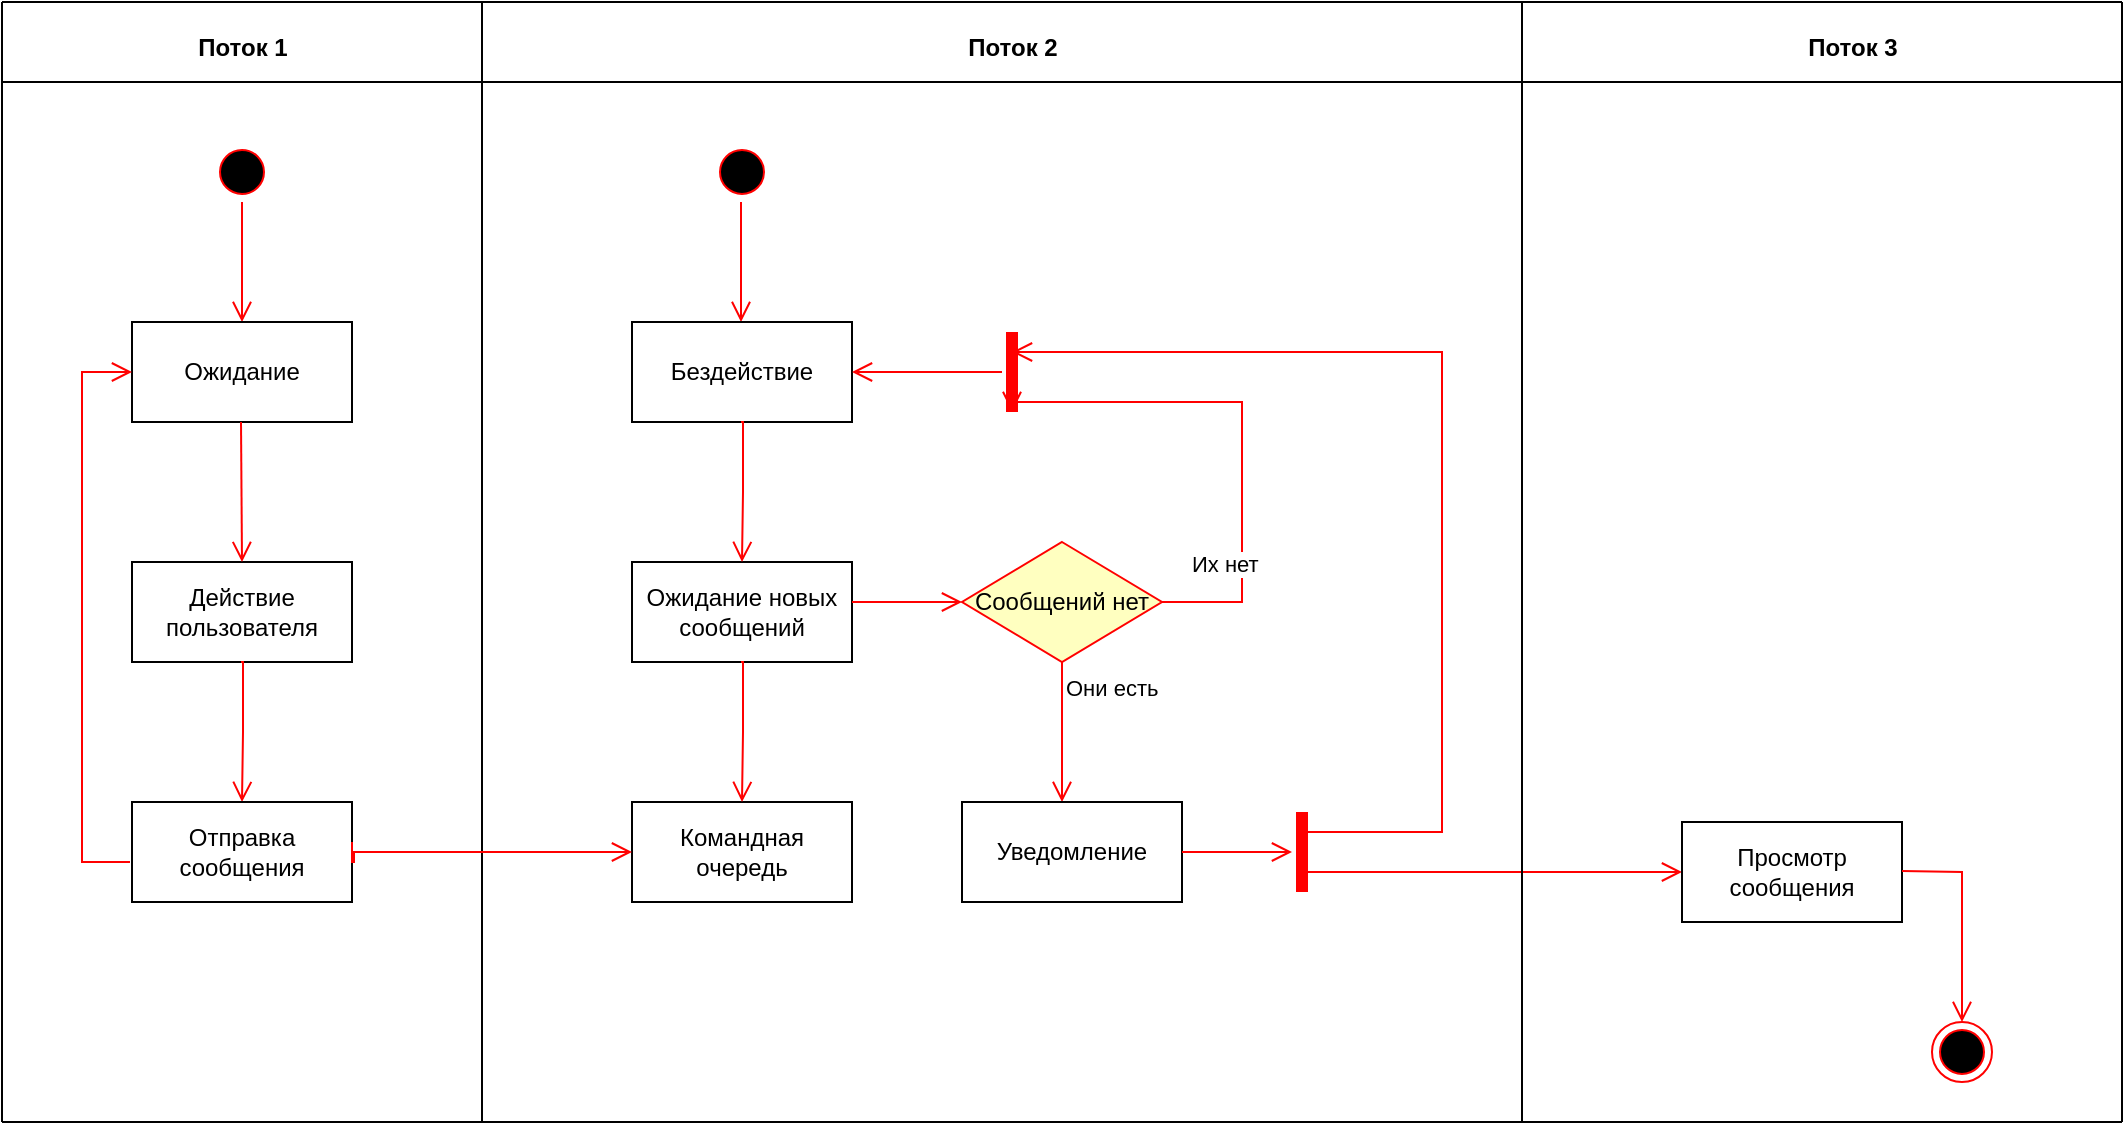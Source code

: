 <mxfile version="21.1.6" type="github">
  <diagram name="Page-1" id="s5odUGZ4UGZRrFUFLIFI">
    <mxGraphModel dx="1364" dy="730" grid="1" gridSize="10" guides="1" tooltips="1" connect="1" arrows="1" fold="1" page="1" pageScale="1" pageWidth="3300" pageHeight="4681" math="0" shadow="0">
      <root>
        <mxCell id="0" />
        <mxCell id="1" parent="0" />
        <mxCell id="0ncINhCNQhol7j3XRPfQ-1" value="" style="endArrow=none;html=1;rounded=0;" parent="1" edge="1">
          <mxGeometry width="50" height="50" relative="1" as="geometry">
            <mxPoint x="240" y="120" as="sourcePoint" />
            <mxPoint x="1300" y="120" as="targetPoint" />
          </mxGeometry>
        </mxCell>
        <mxCell id="0ncINhCNQhol7j3XRPfQ-2" value="" style="endArrow=none;html=1;rounded=0;" parent="1" edge="1">
          <mxGeometry width="50" height="50" relative="1" as="geometry">
            <mxPoint x="240" y="680" as="sourcePoint" />
            <mxPoint x="240" y="120" as="targetPoint" />
          </mxGeometry>
        </mxCell>
        <mxCell id="0ncINhCNQhol7j3XRPfQ-3" value="" style="endArrow=none;html=1;rounded=0;" parent="1" edge="1">
          <mxGeometry width="50" height="50" relative="1" as="geometry">
            <mxPoint x="240" y="160" as="sourcePoint" />
            <mxPoint x="1300" y="160" as="targetPoint" />
          </mxGeometry>
        </mxCell>
        <mxCell id="0ncINhCNQhol7j3XRPfQ-4" value="" style="endArrow=none;html=1;rounded=0;" parent="1" edge="1">
          <mxGeometry width="50" height="50" relative="1" as="geometry">
            <mxPoint x="480" y="680" as="sourcePoint" />
            <mxPoint x="480" y="120" as="targetPoint" />
          </mxGeometry>
        </mxCell>
        <mxCell id="0ncINhCNQhol7j3XRPfQ-6" value="" style="ellipse;html=1;shape=startState;fillColor=#000000;strokeColor=#ff0000;" parent="1" vertex="1">
          <mxGeometry x="345" y="190" width="30" height="30" as="geometry" />
        </mxCell>
        <mxCell id="0ncINhCNQhol7j3XRPfQ-7" value="" style="edgeStyle=orthogonalEdgeStyle;html=1;verticalAlign=bottom;endArrow=open;endSize=8;strokeColor=#ff0000;rounded=0;" parent="1" source="0ncINhCNQhol7j3XRPfQ-6" edge="1">
          <mxGeometry relative="1" as="geometry">
            <mxPoint x="360" y="280" as="targetPoint" />
          </mxGeometry>
        </mxCell>
        <mxCell id="0ncINhCNQhol7j3XRPfQ-8" value="Ожидание" style="html=1;whiteSpace=wrap;" parent="1" vertex="1">
          <mxGeometry x="305" y="280" width="110" height="50" as="geometry" />
        </mxCell>
        <mxCell id="0ncINhCNQhol7j3XRPfQ-9" value="Действие пользователя" style="html=1;whiteSpace=wrap;" parent="1" vertex="1">
          <mxGeometry x="305" y="400" width="110" height="50" as="geometry" />
        </mxCell>
        <mxCell id="0ncINhCNQhol7j3XRPfQ-11" value="" style="edgeStyle=orthogonalEdgeStyle;html=1;verticalAlign=bottom;endArrow=open;endSize=8;strokeColor=#ff0000;rounded=0;entryX=0.5;entryY=0;entryDx=0;entryDy=0;" parent="1" target="0ncINhCNQhol7j3XRPfQ-9" edge="1">
          <mxGeometry relative="1" as="geometry">
            <mxPoint x="359.5" y="390" as="targetPoint" />
            <mxPoint x="359.5" y="330" as="sourcePoint" />
          </mxGeometry>
        </mxCell>
        <mxCell id="0ncINhCNQhol7j3XRPfQ-12" value="" style="edgeStyle=orthogonalEdgeStyle;html=1;verticalAlign=bottom;endArrow=open;endSize=8;strokeColor=#ff0000;rounded=0;entryX=0.5;entryY=0;entryDx=0;entryDy=0;" parent="1" edge="1">
          <mxGeometry relative="1" as="geometry">
            <mxPoint x="360" y="520" as="targetPoint" />
            <mxPoint x="359.5" y="450" as="sourcePoint" />
            <Array as="points">
              <mxPoint x="360.5" y="450" />
              <mxPoint x="360.5" y="485" />
            </Array>
          </mxGeometry>
        </mxCell>
        <mxCell id="0ncINhCNQhol7j3XRPfQ-13" value="Отправка сообщения" style="html=1;whiteSpace=wrap;" parent="1" vertex="1">
          <mxGeometry x="305" y="520" width="110" height="50" as="geometry" />
        </mxCell>
        <mxCell id="0ncINhCNQhol7j3XRPfQ-15" value="" style="edgeStyle=orthogonalEdgeStyle;html=1;verticalAlign=bottom;endArrow=open;endSize=8;strokeColor=#ff0000;rounded=0;entryX=0;entryY=0.5;entryDx=0;entryDy=0;" parent="1" target="0ncINhCNQhol7j3XRPfQ-8" edge="1">
          <mxGeometry relative="1" as="geometry">
            <mxPoint x="304" y="610" as="targetPoint" />
            <mxPoint x="304" y="550" as="sourcePoint" />
            <Array as="points">
              <mxPoint x="280" y="550" />
              <mxPoint x="280" y="305" />
            </Array>
          </mxGeometry>
        </mxCell>
        <mxCell id="0ncINhCNQhol7j3XRPfQ-16" value="Поток 1" style="text;align=center;fontStyle=1;verticalAlign=middle;spacingLeft=3;spacingRight=3;strokeColor=none;rotatable=0;points=[[0,0.5],[1,0.5]];portConstraint=eastwest;html=1;" parent="1" vertex="1">
          <mxGeometry x="320" y="130" width="80" height="26" as="geometry" />
        </mxCell>
        <mxCell id="0ncINhCNQhol7j3XRPfQ-18" value="Поток 2" style="text;align=center;fontStyle=1;verticalAlign=middle;spacingLeft=3;spacingRight=3;strokeColor=none;rotatable=0;points=[[0,0.5],[1,0.5]];portConstraint=eastwest;html=1;" parent="1" vertex="1">
          <mxGeometry x="705" y="130" width="80" height="26" as="geometry" />
        </mxCell>
        <mxCell id="0ncINhCNQhol7j3XRPfQ-19" value="" style="ellipse;html=1;shape=startState;fillColor=#000000;strokeColor=#ff0000;" parent="1" vertex="1">
          <mxGeometry x="595" y="190" width="30" height="30" as="geometry" />
        </mxCell>
        <mxCell id="0ncINhCNQhol7j3XRPfQ-20" value="" style="edgeStyle=orthogonalEdgeStyle;html=1;verticalAlign=bottom;endArrow=open;endSize=8;strokeColor=#ff0000;rounded=0;" parent="1" edge="1">
          <mxGeometry relative="1" as="geometry">
            <mxPoint x="609.5" y="280" as="targetPoint" />
            <mxPoint x="609.5" y="220" as="sourcePoint" />
          </mxGeometry>
        </mxCell>
        <mxCell id="0ncINhCNQhol7j3XRPfQ-21" value="Бездействие" style="html=1;whiteSpace=wrap;" parent="1" vertex="1">
          <mxGeometry x="555" y="280" width="110" height="50" as="geometry" />
        </mxCell>
        <mxCell id="0ncINhCNQhol7j3XRPfQ-22" value="Ожидание новых сообщений" style="html=1;whiteSpace=wrap;" parent="1" vertex="1">
          <mxGeometry x="555" y="400" width="110" height="50" as="geometry" />
        </mxCell>
        <mxCell id="0ncINhCNQhol7j3XRPfQ-23" value="" style="edgeStyle=orthogonalEdgeStyle;html=1;verticalAlign=bottom;endArrow=open;endSize=8;strokeColor=#ff0000;rounded=0;entryX=0.5;entryY=0;entryDx=0;entryDy=0;" parent="1" edge="1">
          <mxGeometry relative="1" as="geometry">
            <mxPoint x="610" y="400" as="targetPoint" />
            <mxPoint x="609.5" y="330" as="sourcePoint" />
            <Array as="points">
              <mxPoint x="610.5" y="330" />
              <mxPoint x="610.5" y="365" />
            </Array>
          </mxGeometry>
        </mxCell>
        <mxCell id="0ncINhCNQhol7j3XRPfQ-24" value="Командная очередь" style="html=1;whiteSpace=wrap;" parent="1" vertex="1">
          <mxGeometry x="555" y="520" width="110" height="50" as="geometry" />
        </mxCell>
        <mxCell id="0ncINhCNQhol7j3XRPfQ-26" value="" style="edgeStyle=orthogonalEdgeStyle;html=1;verticalAlign=bottom;endArrow=open;endSize=8;strokeColor=#ff0000;rounded=0;entryX=0.5;entryY=0;entryDx=0;entryDy=0;" parent="1" edge="1">
          <mxGeometry relative="1" as="geometry">
            <mxPoint x="610" y="520" as="targetPoint" />
            <mxPoint x="609.5" y="450" as="sourcePoint" />
            <Array as="points">
              <mxPoint x="610.5" y="450" />
              <mxPoint x="610.5" y="485" />
            </Array>
          </mxGeometry>
        </mxCell>
        <mxCell id="0ncINhCNQhol7j3XRPfQ-27" value="" style="edgeStyle=orthogonalEdgeStyle;html=1;verticalAlign=bottom;endArrow=open;endSize=8;strokeColor=#ff0000;rounded=0;entryX=0;entryY=0.5;entryDx=0;entryDy=0;" parent="1" target="0ncINhCNQhol7j3XRPfQ-24" edge="1">
          <mxGeometry relative="1" as="geometry">
            <mxPoint x="416" y="610" as="targetPoint" />
            <mxPoint x="415" y="540" as="sourcePoint" />
            <Array as="points">
              <mxPoint x="415" y="550" />
              <mxPoint x="416" y="550" />
              <mxPoint x="416" y="545" />
            </Array>
          </mxGeometry>
        </mxCell>
        <mxCell id="0ncINhCNQhol7j3XRPfQ-29" value="" style="edgeStyle=orthogonalEdgeStyle;html=1;verticalAlign=bottom;endArrow=open;endSize=8;strokeColor=#ff0000;rounded=0;" parent="1" edge="1">
          <mxGeometry relative="1" as="geometry">
            <mxPoint x="720" y="420" as="targetPoint" />
            <mxPoint x="665" y="420" as="sourcePoint" />
            <Array as="points">
              <mxPoint x="720" y="420" />
              <mxPoint x="720" y="420" />
            </Array>
          </mxGeometry>
        </mxCell>
        <mxCell id="0ncINhCNQhol7j3XRPfQ-30" value="Сообщений нет" style="rhombus;whiteSpace=wrap;html=1;fontColor=#000000;fillColor=#ffffc0;strokeColor=#ff0000;" parent="1" vertex="1">
          <mxGeometry x="720" y="390" width="100" height="60" as="geometry" />
        </mxCell>
        <mxCell id="0ncINhCNQhol7j3XRPfQ-31" value="Их нет" style="edgeStyle=orthogonalEdgeStyle;html=1;align=left;verticalAlign=bottom;endArrow=open;endSize=8;strokeColor=#ff0000;rounded=0;entryX=1;entryY=0.5;entryDx=0;entryDy=0;entryPerimeter=0;" parent="1" source="0ncINhCNQhol7j3XRPfQ-30" target="0ncINhCNQhol7j3XRPfQ-33" edge="1">
          <mxGeometry x="-0.9" y="10" relative="1" as="geometry">
            <mxPoint x="690" y="320" as="targetPoint" />
            <Array as="points">
              <mxPoint x="860" y="420" />
              <mxPoint x="860" y="320" />
              <mxPoint x="745" y="320" />
            </Array>
            <mxPoint as="offset" />
          </mxGeometry>
        </mxCell>
        <mxCell id="0ncINhCNQhol7j3XRPfQ-32" value="&lt;div&gt;Они есть&lt;/div&gt;" style="edgeStyle=orthogonalEdgeStyle;html=1;align=left;verticalAlign=top;endArrow=open;endSize=8;strokeColor=#ff0000;rounded=0;" parent="1" source="0ncINhCNQhol7j3XRPfQ-30" edge="1">
          <mxGeometry x="-1" relative="1" as="geometry">
            <mxPoint x="770" y="520" as="targetPoint" />
            <Array as="points">
              <mxPoint x="770" y="500" />
            </Array>
          </mxGeometry>
        </mxCell>
        <mxCell id="0ncINhCNQhol7j3XRPfQ-33" value="" style="shape=line;html=1;strokeWidth=6;strokeColor=#ff0000;rotation=90;" parent="1" vertex="1">
          <mxGeometry x="725" y="300" width="40" height="10" as="geometry" />
        </mxCell>
        <mxCell id="0ncINhCNQhol7j3XRPfQ-34" value="" style="edgeStyle=orthogonalEdgeStyle;html=1;verticalAlign=bottom;endArrow=open;endSize=8;strokeColor=#ff0000;rounded=0;" parent="1" source="0ncINhCNQhol7j3XRPfQ-33" edge="1">
          <mxGeometry relative="1" as="geometry">
            <mxPoint x="665" y="305" as="targetPoint" />
          </mxGeometry>
        </mxCell>
        <mxCell id="0ncINhCNQhol7j3XRPfQ-38" value="Уведомление" style="html=1;whiteSpace=wrap;" parent="1" vertex="1">
          <mxGeometry x="720" y="520" width="110" height="50" as="geometry" />
        </mxCell>
        <mxCell id="0ncINhCNQhol7j3XRPfQ-40" value="" style="edgeStyle=orthogonalEdgeStyle;html=1;verticalAlign=bottom;endArrow=open;endSize=8;strokeColor=#ff0000;rounded=0;exitX=0.75;exitY=0.5;exitDx=0;exitDy=0;exitPerimeter=0;entryX=0.25;entryY=0.5;entryDx=0;entryDy=0;entryPerimeter=0;" parent="1" source="0ncINhCNQhol7j3XRPfQ-39" target="0ncINhCNQhol7j3XRPfQ-33" edge="1">
          <mxGeometry relative="1" as="geometry">
            <mxPoint x="940" y="290" as="targetPoint" />
            <Array as="points">
              <mxPoint x="960" y="535" />
              <mxPoint x="960" y="295" />
            </Array>
          </mxGeometry>
        </mxCell>
        <mxCell id="0ncINhCNQhol7j3XRPfQ-41" value="" style="edgeStyle=orthogonalEdgeStyle;html=1;verticalAlign=bottom;endArrow=open;endSize=8;strokeColor=#ff0000;rounded=0;exitX=0.25;exitY=0.5;exitDx=0;exitDy=0;exitPerimeter=0;" parent="1" source="0ncINhCNQhol7j3XRPfQ-39" edge="1">
          <mxGeometry relative="1" as="geometry">
            <mxPoint x="1080" y="555" as="targetPoint" />
            <mxPoint x="900" y="545" as="sourcePoint" />
          </mxGeometry>
        </mxCell>
        <mxCell id="0ncINhCNQhol7j3XRPfQ-43" value="" style="edgeStyle=orthogonalEdgeStyle;html=1;verticalAlign=bottom;endArrow=open;endSize=8;strokeColor=#ff0000;rounded=0;" parent="1" source="0ncINhCNQhol7j3XRPfQ-39" edge="1">
          <mxGeometry relative="1" as="geometry">
            <mxPoint x="885" y="540" as="targetPoint" />
            <mxPoint x="830" y="540" as="sourcePoint" />
            <Array as="points">
              <mxPoint x="885" y="540" />
              <mxPoint x="885" y="540" />
            </Array>
          </mxGeometry>
        </mxCell>
        <mxCell id="0ncINhCNQhol7j3XRPfQ-45" value="" style="edgeStyle=orthogonalEdgeStyle;html=1;verticalAlign=bottom;endArrow=open;endSize=8;strokeColor=#ff0000;rounded=0;exitX=1;exitY=0.5;exitDx=0;exitDy=0;" parent="1" source="0ncINhCNQhol7j3XRPfQ-38" target="0ncINhCNQhol7j3XRPfQ-39" edge="1">
          <mxGeometry relative="1" as="geometry">
            <mxPoint x="885" y="540" as="targetPoint" />
            <mxPoint x="830" y="540" as="sourcePoint" />
            <Array as="points" />
          </mxGeometry>
        </mxCell>
        <mxCell id="0ncINhCNQhol7j3XRPfQ-39" value="" style="shape=line;html=1;strokeWidth=6;strokeColor=#ff0000;rotation=-90;" parent="1" vertex="1">
          <mxGeometry x="870" y="540" width="40" height="10" as="geometry" />
        </mxCell>
        <mxCell id="0ncINhCNQhol7j3XRPfQ-46" value="" style="endArrow=none;html=1;rounded=0;" parent="1" edge="1">
          <mxGeometry width="50" height="50" relative="1" as="geometry">
            <mxPoint x="1300" y="680" as="sourcePoint" />
            <mxPoint x="1300" y="120" as="targetPoint" />
          </mxGeometry>
        </mxCell>
        <mxCell id="0ncINhCNQhol7j3XRPfQ-47" value="" style="endArrow=none;html=1;rounded=0;" parent="1" edge="1">
          <mxGeometry width="50" height="50" relative="1" as="geometry">
            <mxPoint x="1000" y="680" as="sourcePoint" />
            <mxPoint x="1000" y="120" as="targetPoint" />
          </mxGeometry>
        </mxCell>
        <mxCell id="0ncINhCNQhol7j3XRPfQ-48" value="" style="endArrow=none;html=1;rounded=0;" parent="1" edge="1">
          <mxGeometry width="50" height="50" relative="1" as="geometry">
            <mxPoint x="240" y="680" as="sourcePoint" />
            <mxPoint x="1300" y="680" as="targetPoint" />
          </mxGeometry>
        </mxCell>
        <mxCell id="0ncINhCNQhol7j3XRPfQ-50" value="&lt;div&gt;Поток 3&lt;/div&gt;" style="text;align=center;fontStyle=1;verticalAlign=middle;spacingLeft=3;spacingRight=3;strokeColor=none;rotatable=0;points=[[0,0.5],[1,0.5]];portConstraint=eastwest;html=1;" parent="1" vertex="1">
          <mxGeometry x="1125" y="130" width="80" height="26" as="geometry" />
        </mxCell>
        <mxCell id="0ncINhCNQhol7j3XRPfQ-51" value="Просмотр сообщения" style="html=1;whiteSpace=wrap;" parent="1" vertex="1">
          <mxGeometry x="1080" y="530" width="110" height="50" as="geometry" />
        </mxCell>
        <mxCell id="0ncINhCNQhol7j3XRPfQ-52" value="" style="ellipse;html=1;shape=endState;fillColor=#000000;strokeColor=#ff0000;" parent="1" vertex="1">
          <mxGeometry x="1205" y="630" width="30" height="30" as="geometry" />
        </mxCell>
        <mxCell id="0ncINhCNQhol7j3XRPfQ-53" value="" style="edgeStyle=orthogonalEdgeStyle;html=1;verticalAlign=bottom;endArrow=open;endSize=8;strokeColor=#ff0000;rounded=0;exitX=1;exitY=0.5;exitDx=0;exitDy=0;entryX=0.5;entryY=0;entryDx=0;entryDy=0;" parent="1" target="0ncINhCNQhol7j3XRPfQ-52" edge="1">
          <mxGeometry relative="1" as="geometry">
            <mxPoint x="1245" y="554.5" as="targetPoint" />
            <mxPoint x="1190" y="554.5" as="sourcePoint" />
            <Array as="points" />
          </mxGeometry>
        </mxCell>
      </root>
    </mxGraphModel>
  </diagram>
</mxfile>
